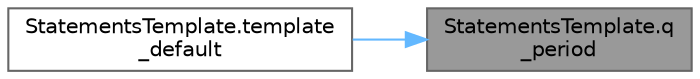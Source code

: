 digraph "StatementsTemplate.q_period"
{
 // LATEX_PDF_SIZE
  bgcolor="transparent";
  edge [fontname=Helvetica,fontsize=10,labelfontname=Helvetica,labelfontsize=10];
  node [fontname=Helvetica,fontsize=10,shape=box,height=0.2,width=0.4];
  rankdir="RL";
  Node1 [id="Node000001",label="StatementsTemplate.q\l_period",height=0.2,width=0.4,color="gray40", fillcolor="grey60", style="filled", fontcolor="black",tooltip=" "];
  Node1 -> Node2 [id="edge1_Node000001_Node000002",dir="back",color="steelblue1",style="solid",tooltip=" "];
  Node2 [id="Node000002",label="StatementsTemplate.template\l_default",height=0.2,width=0.4,color="grey40", fillcolor="white", style="filled",URL="$namespace_statements_template.html#a9fe4a4984cf45b5554d2eb195f9f11e0",tooltip=" "];
}
